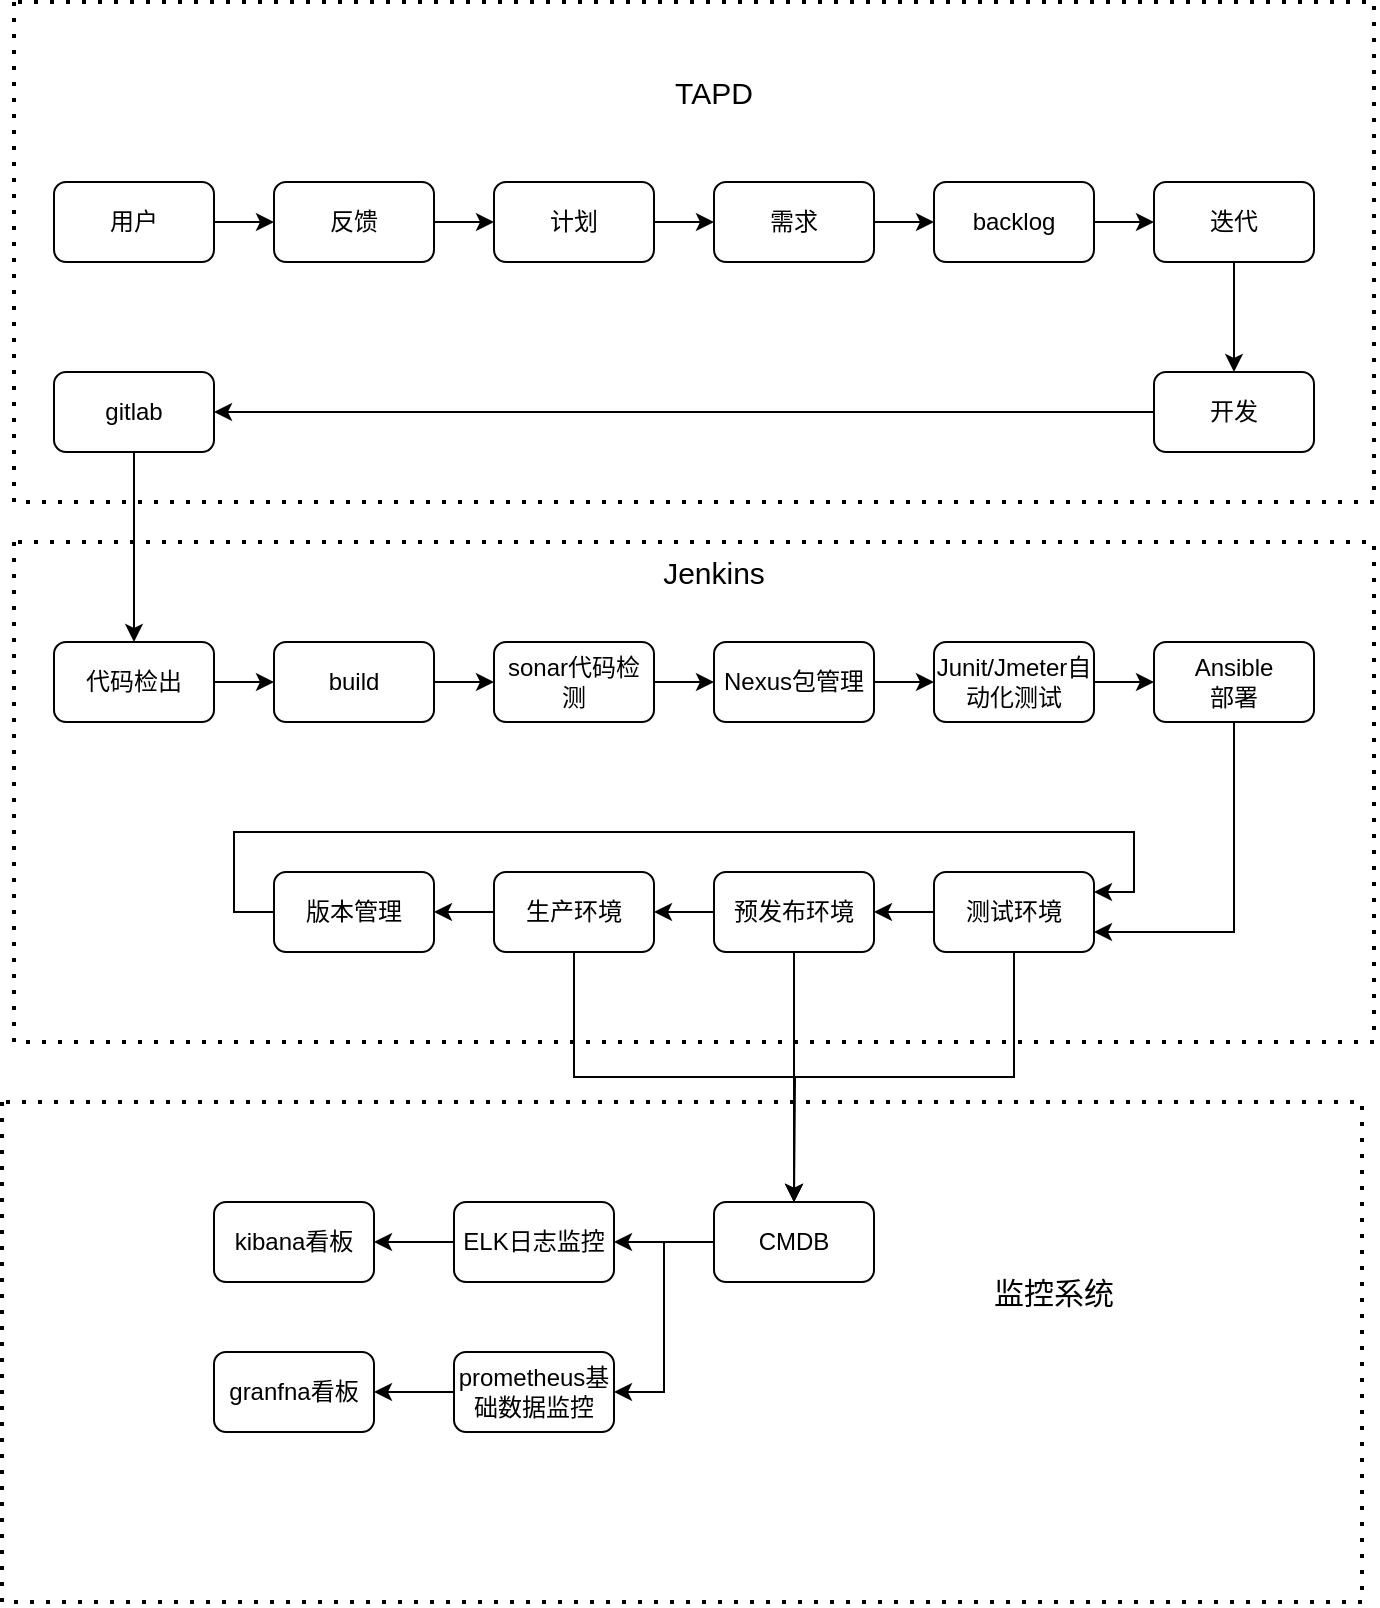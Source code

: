 <mxfile version="15.6.8" type="github">
  <diagram id="vsE465SX2cPEacJ-bp3B" name="Page-1">
    <mxGraphModel dx="1027" dy="1922" grid="1" gridSize="10" guides="1" tooltips="1" connect="1" arrows="1" fold="1" page="1" pageScale="1" pageWidth="827" pageHeight="1169" math="0" shadow="0">
      <root>
        <mxCell id="0" />
        <mxCell id="1" parent="0" />
        <mxCell id="xOtctn-aDaMQ04Lc9DY_-1" style="edgeStyle=orthogonalEdgeStyle;rounded=0;orthogonalLoop=1;jettySize=auto;html=1;exitX=1;exitY=0.5;exitDx=0;exitDy=0;" edge="1" parent="1" source="xOtctn-aDaMQ04Lc9DY_-2" target="xOtctn-aDaMQ04Lc9DY_-4">
          <mxGeometry relative="1" as="geometry" />
        </mxCell>
        <mxCell id="xOtctn-aDaMQ04Lc9DY_-2" value="用户" style="rounded=1;whiteSpace=wrap;html=1;" vertex="1" parent="1">
          <mxGeometry x="440" y="-10" width="80" height="40" as="geometry" />
        </mxCell>
        <mxCell id="xOtctn-aDaMQ04Lc9DY_-3" style="edgeStyle=orthogonalEdgeStyle;rounded=0;orthogonalLoop=1;jettySize=auto;html=1;exitX=1;exitY=0.5;exitDx=0;exitDy=0;entryX=0;entryY=0.5;entryDx=0;entryDy=0;" edge="1" parent="1" source="xOtctn-aDaMQ04Lc9DY_-4" target="xOtctn-aDaMQ04Lc9DY_-6">
          <mxGeometry relative="1" as="geometry" />
        </mxCell>
        <mxCell id="xOtctn-aDaMQ04Lc9DY_-4" value="反馈" style="rounded=1;whiteSpace=wrap;html=1;" vertex="1" parent="1">
          <mxGeometry x="550" y="-10" width="80" height="40" as="geometry" />
        </mxCell>
        <mxCell id="xOtctn-aDaMQ04Lc9DY_-5" style="edgeStyle=orthogonalEdgeStyle;rounded=0;orthogonalLoop=1;jettySize=auto;html=1;exitX=1;exitY=0.5;exitDx=0;exitDy=0;entryX=0;entryY=0.5;entryDx=0;entryDy=0;" edge="1" parent="1" source="xOtctn-aDaMQ04Lc9DY_-6" target="xOtctn-aDaMQ04Lc9DY_-8">
          <mxGeometry relative="1" as="geometry" />
        </mxCell>
        <mxCell id="xOtctn-aDaMQ04Lc9DY_-6" value="计划" style="rounded=1;whiteSpace=wrap;html=1;" vertex="1" parent="1">
          <mxGeometry x="660" y="-10" width="80" height="40" as="geometry" />
        </mxCell>
        <mxCell id="xOtctn-aDaMQ04Lc9DY_-7" style="edgeStyle=orthogonalEdgeStyle;rounded=0;orthogonalLoop=1;jettySize=auto;html=1;exitX=1;exitY=0.5;exitDx=0;exitDy=0;entryX=0;entryY=0.5;entryDx=0;entryDy=0;" edge="1" parent="1" source="xOtctn-aDaMQ04Lc9DY_-8" target="xOtctn-aDaMQ04Lc9DY_-10">
          <mxGeometry relative="1" as="geometry" />
        </mxCell>
        <mxCell id="xOtctn-aDaMQ04Lc9DY_-8" value="需求" style="rounded=1;whiteSpace=wrap;html=1;" vertex="1" parent="1">
          <mxGeometry x="770" y="-10" width="80" height="40" as="geometry" />
        </mxCell>
        <mxCell id="xOtctn-aDaMQ04Lc9DY_-9" style="edgeStyle=orthogonalEdgeStyle;rounded=0;orthogonalLoop=1;jettySize=auto;html=1;exitX=1;exitY=0.5;exitDx=0;exitDy=0;entryX=0;entryY=0.5;entryDx=0;entryDy=0;" edge="1" parent="1" source="xOtctn-aDaMQ04Lc9DY_-10" target="xOtctn-aDaMQ04Lc9DY_-12">
          <mxGeometry relative="1" as="geometry" />
        </mxCell>
        <mxCell id="xOtctn-aDaMQ04Lc9DY_-10" value="backlog" style="rounded=1;whiteSpace=wrap;html=1;" vertex="1" parent="1">
          <mxGeometry x="880" y="-10" width="80" height="40" as="geometry" />
        </mxCell>
        <mxCell id="xOtctn-aDaMQ04Lc9DY_-11" style="edgeStyle=orthogonalEdgeStyle;rounded=0;orthogonalLoop=1;jettySize=auto;html=1;exitX=0.5;exitY=1;exitDx=0;exitDy=0;entryX=0.5;entryY=0;entryDx=0;entryDy=0;" edge="1" parent="1" source="xOtctn-aDaMQ04Lc9DY_-12" target="xOtctn-aDaMQ04Lc9DY_-14">
          <mxGeometry relative="1" as="geometry" />
        </mxCell>
        <mxCell id="xOtctn-aDaMQ04Lc9DY_-12" value="迭代" style="rounded=1;whiteSpace=wrap;html=1;" vertex="1" parent="1">
          <mxGeometry x="990" y="-10" width="80" height="40" as="geometry" />
        </mxCell>
        <mxCell id="xOtctn-aDaMQ04Lc9DY_-13" style="edgeStyle=orthogonalEdgeStyle;rounded=0;orthogonalLoop=1;jettySize=auto;html=1;exitX=0;exitY=0.5;exitDx=0;exitDy=0;entryX=1;entryY=0.5;entryDx=0;entryDy=0;" edge="1" parent="1" source="xOtctn-aDaMQ04Lc9DY_-14" target="xOtctn-aDaMQ04Lc9DY_-16">
          <mxGeometry relative="1" as="geometry" />
        </mxCell>
        <mxCell id="xOtctn-aDaMQ04Lc9DY_-14" value="开发" style="rounded=1;whiteSpace=wrap;html=1;" vertex="1" parent="1">
          <mxGeometry x="990" y="85" width="80" height="40" as="geometry" />
        </mxCell>
        <mxCell id="xOtctn-aDaMQ04Lc9DY_-15" style="edgeStyle=orthogonalEdgeStyle;rounded=0;orthogonalLoop=1;jettySize=auto;html=1;exitX=0.5;exitY=1;exitDx=0;exitDy=0;entryX=0.5;entryY=0;entryDx=0;entryDy=0;" edge="1" parent="1" source="xOtctn-aDaMQ04Lc9DY_-16" target="xOtctn-aDaMQ04Lc9DY_-21">
          <mxGeometry relative="1" as="geometry" />
        </mxCell>
        <mxCell id="xOtctn-aDaMQ04Lc9DY_-16" value="gitlab" style="rounded=1;whiteSpace=wrap;html=1;" vertex="1" parent="1">
          <mxGeometry x="440" y="85" width="80" height="40" as="geometry" />
        </mxCell>
        <mxCell id="xOtctn-aDaMQ04Lc9DY_-17" value="" style="endArrow=none;dashed=1;html=1;dashPattern=1 3;strokeWidth=2;rounded=0;" edge="1" parent="1">
          <mxGeometry width="50" height="50" relative="1" as="geometry">
            <mxPoint x="420" y="-100" as="sourcePoint" />
            <mxPoint x="420" y="-100" as="targetPoint" />
            <Array as="points">
              <mxPoint x="420" y="150" />
              <mxPoint x="1100" y="150" />
              <mxPoint x="1100" y="-100" />
            </Array>
          </mxGeometry>
        </mxCell>
        <mxCell id="xOtctn-aDaMQ04Lc9DY_-18" value="&lt;font style=&quot;font-size: 15px&quot;&gt;TAPD&lt;/font&gt;" style="text;html=1;strokeColor=none;fillColor=none;align=center;verticalAlign=middle;whiteSpace=wrap;rounded=0;" vertex="1" parent="1">
          <mxGeometry x="740" y="-70" width="60" height="30" as="geometry" />
        </mxCell>
        <mxCell id="xOtctn-aDaMQ04Lc9DY_-86" style="edgeStyle=orthogonalEdgeStyle;rounded=0;orthogonalLoop=1;jettySize=auto;html=1;exitX=1;exitY=0.5;exitDx=0;exitDy=0;entryX=0;entryY=0.5;entryDx=0;entryDy=0;" edge="1" parent="1" source="xOtctn-aDaMQ04Lc9DY_-21" target="xOtctn-aDaMQ04Lc9DY_-52">
          <mxGeometry relative="1" as="geometry" />
        </mxCell>
        <mxCell id="xOtctn-aDaMQ04Lc9DY_-21" value="代码检出" style="rounded=1;whiteSpace=wrap;html=1;" vertex="1" parent="1">
          <mxGeometry x="440" y="220" width="80" height="40" as="geometry" />
        </mxCell>
        <mxCell id="xOtctn-aDaMQ04Lc9DY_-98" style="edgeStyle=orthogonalEdgeStyle;rounded=0;orthogonalLoop=1;jettySize=auto;html=1;exitX=0;exitY=0.5;exitDx=0;exitDy=0;entryX=1;entryY=0.5;entryDx=0;entryDy=0;" edge="1" parent="1" source="xOtctn-aDaMQ04Lc9DY_-23" target="xOtctn-aDaMQ04Lc9DY_-95">
          <mxGeometry relative="1" as="geometry" />
        </mxCell>
        <mxCell id="xOtctn-aDaMQ04Lc9DY_-106" style="edgeStyle=orthogonalEdgeStyle;rounded=0;orthogonalLoop=1;jettySize=auto;html=1;exitX=0.5;exitY=1;exitDx=0;exitDy=0;entryX=0.5;entryY=0;entryDx=0;entryDy=0;" edge="1" parent="1" source="xOtctn-aDaMQ04Lc9DY_-23" target="xOtctn-aDaMQ04Lc9DY_-37">
          <mxGeometry relative="1" as="geometry" />
        </mxCell>
        <mxCell id="xOtctn-aDaMQ04Lc9DY_-23" value="生产环境" style="rounded=1;whiteSpace=wrap;html=1;" vertex="1" parent="1">
          <mxGeometry x="660" y="335" width="80" height="40" as="geometry" />
        </mxCell>
        <mxCell id="xOtctn-aDaMQ04Lc9DY_-94" style="edgeStyle=orthogonalEdgeStyle;rounded=0;orthogonalLoop=1;jettySize=auto;html=1;exitX=0;exitY=0.5;exitDx=0;exitDy=0;entryX=1;entryY=0.5;entryDx=0;entryDy=0;" edge="1" parent="1" source="xOtctn-aDaMQ04Lc9DY_-25" target="xOtctn-aDaMQ04Lc9DY_-23">
          <mxGeometry relative="1" as="geometry" />
        </mxCell>
        <mxCell id="xOtctn-aDaMQ04Lc9DY_-107" style="edgeStyle=orthogonalEdgeStyle;rounded=0;orthogonalLoop=1;jettySize=auto;html=1;exitX=0.5;exitY=1;exitDx=0;exitDy=0;" edge="1" parent="1" source="xOtctn-aDaMQ04Lc9DY_-25">
          <mxGeometry relative="1" as="geometry">
            <mxPoint x="810" y="500" as="targetPoint" />
          </mxGeometry>
        </mxCell>
        <mxCell id="xOtctn-aDaMQ04Lc9DY_-25" value="预发布环境" style="rounded=1;whiteSpace=wrap;html=1;" vertex="1" parent="1">
          <mxGeometry x="770" y="335" width="80" height="40" as="geometry" />
        </mxCell>
        <mxCell id="xOtctn-aDaMQ04Lc9DY_-93" style="edgeStyle=orthogonalEdgeStyle;rounded=0;orthogonalLoop=1;jettySize=auto;html=1;exitX=0;exitY=0.5;exitDx=0;exitDy=0;entryX=1;entryY=0.5;entryDx=0;entryDy=0;" edge="1" parent="1" source="xOtctn-aDaMQ04Lc9DY_-27" target="xOtctn-aDaMQ04Lc9DY_-25">
          <mxGeometry relative="1" as="geometry" />
        </mxCell>
        <mxCell id="xOtctn-aDaMQ04Lc9DY_-108" style="edgeStyle=orthogonalEdgeStyle;rounded=0;orthogonalLoop=1;jettySize=auto;html=1;exitX=0.5;exitY=1;exitDx=0;exitDy=0;" edge="1" parent="1" source="xOtctn-aDaMQ04Lc9DY_-27">
          <mxGeometry relative="1" as="geometry">
            <mxPoint x="810" y="500" as="targetPoint" />
          </mxGeometry>
        </mxCell>
        <mxCell id="xOtctn-aDaMQ04Lc9DY_-27" value="&lt;span&gt;测试环境&lt;/span&gt;" style="rounded=1;whiteSpace=wrap;html=1;" vertex="1" parent="1">
          <mxGeometry x="880" y="335" width="80" height="40" as="geometry" />
        </mxCell>
        <mxCell id="xOtctn-aDaMQ04Lc9DY_-111" style="edgeStyle=orthogonalEdgeStyle;rounded=0;orthogonalLoop=1;jettySize=auto;html=1;exitX=0;exitY=0.5;exitDx=0;exitDy=0;entryX=1;entryY=0.5;entryDx=0;entryDy=0;" edge="1" parent="1" source="xOtctn-aDaMQ04Lc9DY_-30" target="xOtctn-aDaMQ04Lc9DY_-34">
          <mxGeometry relative="1" as="geometry" />
        </mxCell>
        <mxCell id="xOtctn-aDaMQ04Lc9DY_-30" value="ELK日志监控" style="rounded=1;whiteSpace=wrap;html=1;" vertex="1" parent="1">
          <mxGeometry x="640" y="500" width="80" height="40" as="geometry" />
        </mxCell>
        <mxCell id="xOtctn-aDaMQ04Lc9DY_-112" style="edgeStyle=orthogonalEdgeStyle;rounded=0;orthogonalLoop=1;jettySize=auto;html=1;exitX=0;exitY=0.5;exitDx=0;exitDy=0;entryX=1;entryY=0.5;entryDx=0;entryDy=0;" edge="1" parent="1" source="xOtctn-aDaMQ04Lc9DY_-32" target="xOtctn-aDaMQ04Lc9DY_-33">
          <mxGeometry relative="1" as="geometry" />
        </mxCell>
        <mxCell id="xOtctn-aDaMQ04Lc9DY_-32" value="prometheus基础数据监控" style="rounded=1;whiteSpace=wrap;html=1;" vertex="1" parent="1">
          <mxGeometry x="640" y="575" width="80" height="40" as="geometry" />
        </mxCell>
        <mxCell id="xOtctn-aDaMQ04Lc9DY_-33" value="granfna看板" style="rounded=1;whiteSpace=wrap;html=1;" vertex="1" parent="1">
          <mxGeometry x="520" y="575" width="80" height="40" as="geometry" />
        </mxCell>
        <mxCell id="xOtctn-aDaMQ04Lc9DY_-34" value="kibana看板" style="rounded=1;whiteSpace=wrap;html=1;" vertex="1" parent="1">
          <mxGeometry x="520" y="500" width="80" height="40" as="geometry" />
        </mxCell>
        <mxCell id="xOtctn-aDaMQ04Lc9DY_-109" style="edgeStyle=orthogonalEdgeStyle;rounded=0;orthogonalLoop=1;jettySize=auto;html=1;exitX=0;exitY=0.5;exitDx=0;exitDy=0;entryX=1;entryY=0.5;entryDx=0;entryDy=0;" edge="1" parent="1" source="xOtctn-aDaMQ04Lc9DY_-37" target="xOtctn-aDaMQ04Lc9DY_-30">
          <mxGeometry relative="1" as="geometry" />
        </mxCell>
        <mxCell id="xOtctn-aDaMQ04Lc9DY_-110" style="edgeStyle=orthogonalEdgeStyle;rounded=0;orthogonalLoop=1;jettySize=auto;html=1;exitX=0;exitY=0.5;exitDx=0;exitDy=0;entryX=1;entryY=0.5;entryDx=0;entryDy=0;" edge="1" parent="1" source="xOtctn-aDaMQ04Lc9DY_-37" target="xOtctn-aDaMQ04Lc9DY_-32">
          <mxGeometry relative="1" as="geometry" />
        </mxCell>
        <mxCell id="xOtctn-aDaMQ04Lc9DY_-37" value="CMDB" style="rounded=1;whiteSpace=wrap;html=1;" vertex="1" parent="1">
          <mxGeometry x="770" y="500" width="80" height="40" as="geometry" />
        </mxCell>
        <mxCell id="xOtctn-aDaMQ04Lc9DY_-87" style="edgeStyle=orthogonalEdgeStyle;rounded=0;orthogonalLoop=1;jettySize=auto;html=1;exitX=1;exitY=0.5;exitDx=0;exitDy=0;entryX=0;entryY=0.5;entryDx=0;entryDy=0;" edge="1" parent="1" source="xOtctn-aDaMQ04Lc9DY_-52" target="xOtctn-aDaMQ04Lc9DY_-77">
          <mxGeometry relative="1" as="geometry" />
        </mxCell>
        <mxCell id="xOtctn-aDaMQ04Lc9DY_-52" value="build" style="rounded=1;whiteSpace=wrap;html=1;" vertex="1" parent="1">
          <mxGeometry x="550" y="220" width="80" height="40" as="geometry" />
        </mxCell>
        <mxCell id="xOtctn-aDaMQ04Lc9DY_-89" style="edgeStyle=orthogonalEdgeStyle;rounded=0;orthogonalLoop=1;jettySize=auto;html=1;exitX=1;exitY=0.5;exitDx=0;exitDy=0;entryX=0;entryY=0.5;entryDx=0;entryDy=0;" edge="1" parent="1" source="xOtctn-aDaMQ04Lc9DY_-54" target="xOtctn-aDaMQ04Lc9DY_-81">
          <mxGeometry relative="1" as="geometry" />
        </mxCell>
        <mxCell id="xOtctn-aDaMQ04Lc9DY_-54" value="Nexus包管理" style="rounded=1;whiteSpace=wrap;html=1;" vertex="1" parent="1">
          <mxGeometry x="770" y="220" width="80" height="40" as="geometry" />
        </mxCell>
        <mxCell id="xOtctn-aDaMQ04Lc9DY_-57" value="&lt;font style=&quot;font-size: 15px&quot;&gt;Jenkins&lt;/font&gt;" style="text;html=1;strokeColor=none;fillColor=none;align=center;verticalAlign=middle;whiteSpace=wrap;rounded=0;" vertex="1" parent="1">
          <mxGeometry x="740" y="170" width="60" height="30" as="geometry" />
        </mxCell>
        <mxCell id="xOtctn-aDaMQ04Lc9DY_-73" value="监控系统" style="text;html=1;strokeColor=none;fillColor=none;align=center;verticalAlign=middle;whiteSpace=wrap;rounded=0;fontSize=15;" vertex="1" parent="1">
          <mxGeometry x="900" y="530" width="80" height="30" as="geometry" />
        </mxCell>
        <mxCell id="xOtctn-aDaMQ04Lc9DY_-88" style="edgeStyle=orthogonalEdgeStyle;rounded=0;orthogonalLoop=1;jettySize=auto;html=1;exitX=1;exitY=0.5;exitDx=0;exitDy=0;entryX=0;entryY=0.5;entryDx=0;entryDy=0;" edge="1" parent="1" source="xOtctn-aDaMQ04Lc9DY_-77" target="xOtctn-aDaMQ04Lc9DY_-54">
          <mxGeometry relative="1" as="geometry" />
        </mxCell>
        <mxCell id="xOtctn-aDaMQ04Lc9DY_-77" value="sonar代码检测" style="rounded=1;whiteSpace=wrap;html=1;" vertex="1" parent="1">
          <mxGeometry x="660" y="220" width="80" height="40" as="geometry" />
        </mxCell>
        <mxCell id="xOtctn-aDaMQ04Lc9DY_-90" style="edgeStyle=orthogonalEdgeStyle;rounded=0;orthogonalLoop=1;jettySize=auto;html=1;exitX=1;exitY=0.5;exitDx=0;exitDy=0;entryX=0;entryY=0.5;entryDx=0;entryDy=0;" edge="1" parent="1" source="xOtctn-aDaMQ04Lc9DY_-81">
          <mxGeometry relative="1" as="geometry">
            <mxPoint x="990" y="240" as="targetPoint" />
          </mxGeometry>
        </mxCell>
        <mxCell id="xOtctn-aDaMQ04Lc9DY_-81" value="Junit/Jmeter自动化测试" style="rounded=1;whiteSpace=wrap;html=1;" vertex="1" parent="1">
          <mxGeometry x="880" y="220" width="80" height="40" as="geometry" />
        </mxCell>
        <mxCell id="xOtctn-aDaMQ04Lc9DY_-101" style="edgeStyle=orthogonalEdgeStyle;rounded=0;orthogonalLoop=1;jettySize=auto;html=1;exitX=0;exitY=0.5;exitDx=0;exitDy=0;entryX=1;entryY=0.25;entryDx=0;entryDy=0;" edge="1" parent="1" source="xOtctn-aDaMQ04Lc9DY_-95" target="xOtctn-aDaMQ04Lc9DY_-27">
          <mxGeometry relative="1" as="geometry">
            <Array as="points">
              <mxPoint x="530" y="355" />
              <mxPoint x="530" y="315" />
              <mxPoint x="980" y="315" />
              <mxPoint x="980" y="345" />
            </Array>
          </mxGeometry>
        </mxCell>
        <mxCell id="xOtctn-aDaMQ04Lc9DY_-95" value="版本管理" style="rounded=1;whiteSpace=wrap;html=1;" vertex="1" parent="1">
          <mxGeometry x="550" y="335" width="80" height="40" as="geometry" />
        </mxCell>
        <mxCell id="xOtctn-aDaMQ04Lc9DY_-100" style="edgeStyle=orthogonalEdgeStyle;rounded=0;orthogonalLoop=1;jettySize=auto;html=1;exitX=0.5;exitY=1;exitDx=0;exitDy=0;entryX=1;entryY=0.75;entryDx=0;entryDy=0;" edge="1" parent="1" source="xOtctn-aDaMQ04Lc9DY_-96" target="xOtctn-aDaMQ04Lc9DY_-27">
          <mxGeometry relative="1" as="geometry" />
        </mxCell>
        <mxCell id="xOtctn-aDaMQ04Lc9DY_-96" value="Ansible&lt;br&gt;部署" style="rounded=1;whiteSpace=wrap;html=1;" vertex="1" parent="1">
          <mxGeometry x="990" y="220" width="80" height="40" as="geometry" />
        </mxCell>
        <mxCell id="xOtctn-aDaMQ04Lc9DY_-102" value="" style="endArrow=none;dashed=1;html=1;dashPattern=1 3;strokeWidth=2;rounded=0;" edge="1" parent="1">
          <mxGeometry width="50" height="50" relative="1" as="geometry">
            <mxPoint x="420" y="170" as="sourcePoint" />
            <mxPoint x="420" y="170" as="targetPoint" />
            <Array as="points">
              <mxPoint x="420" y="420" />
              <mxPoint x="1100" y="420" />
              <mxPoint x="1100" y="170" />
            </Array>
          </mxGeometry>
        </mxCell>
        <mxCell id="xOtctn-aDaMQ04Lc9DY_-113" value="" style="endArrow=none;dashed=1;html=1;dashPattern=1 3;strokeWidth=2;rounded=0;" edge="1" parent="1">
          <mxGeometry width="50" height="50" relative="1" as="geometry">
            <mxPoint x="414" y="450" as="sourcePoint" />
            <mxPoint x="414" y="450" as="targetPoint" />
            <Array as="points">
              <mxPoint x="414" y="700" />
              <mxPoint x="1094" y="700" />
              <mxPoint x="1094" y="450" />
            </Array>
          </mxGeometry>
        </mxCell>
      </root>
    </mxGraphModel>
  </diagram>
</mxfile>
